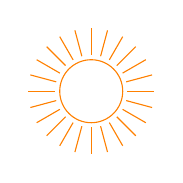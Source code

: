 ﻿\begin{tikzpicture}[scale=1]

\begin{scope}[scale=2]
    \foreach \a in {0,15,...,360}{
      \draw[orange] (\a:0.23) -- (\a:0.4);
    }
    \draw[orange, fill=white] (0,0) circle (0.2cm);
\end{scope}

\end{tikzpicture}